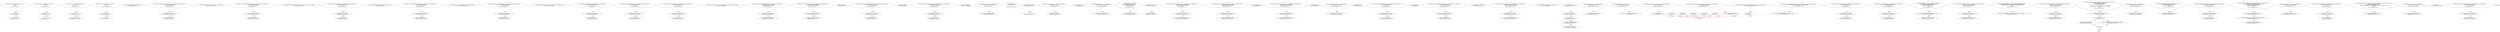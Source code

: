 digraph  {
13 [label="2_ function add(uint a, uint b) internal pure returns (uint c) {	 \n        c = a + b;\n        require(c >= a);\n    }\n13-function_definition-3-6", method="add(uint a,uint b)", type_label=function_definition];
31 [label="3_ c = a + b;\n31-expression_statement-4-4", method="add(uint a,uint b)", type_label=expression_statement];
37 [label="4_ require(c >= a);\n37-expression_statement-5-5", method="add(uint a,uint b)", type_label=expression_statement];
44 [label="6_ function sub(uint a, uint b) internal pure returns (uint c) {	 \n        require(b <= a);\n        c = a - b;\n    }\n44-function_definition-7-10", method="sub(uint a,uint b)", type_label=function_definition];
62 [label="7_ require(b <= a);\n62-expression_statement-8-8", method="sub(uint a,uint b)", type_label=expression_statement];
69 [label="8_ c = a - b;\n69-expression_statement-9-9", method="sub(uint a,uint b)", type_label=expression_statement];
75 [label="10_ function mul(uint a, uint b) internal pure returns (uint c) {	 \n        c = a * b;\n        require(a == 0 || c / a == b);\n    }\n75-function_definition-11-14", method="mul(uint a,uint b)", type_label=function_definition];
93 [label="11_ c = a * b;\n93-expression_statement-12-12", method="mul(uint a,uint b)", type_label=expression_statement];
99 [label="12_ require(a == 0 || c / a == b);\n99-expression_statement-13-13", method="mul(uint a,uint b)", type_label=expression_statement];
112 [label="14_ function div(uint a, uint b) internal pure returns (uint c) {	 \n        require(b > 0);\n        c = a / b;\n    }\n112-function_definition-15-18", method="div(uint a,uint b)", type_label=function_definition];
130 [label="15_ require(b > 0);\n130-expression_statement-16-16", method="div(uint a,uint b)", type_label=expression_statement];
137 [label="16_ c = a / b;\n137-expression_statement-17-17", method="div(uint a,uint b)", type_label=expression_statement];
146 [label="20_ function totalSupply() public view returns (uint);\n146-function_definition-21-21", method="totalSupply()", type_label=function_definition];
154 [label="21_ function sendto_txorigin17(address payable receiver, uint amount,address owner_txorigin17) public {\n	require (tx.origin == owner_txorigin17);\n	receiver.transfer(amount);\n}\n154-function_definition-22-25", method="sendto_txorigin17(address payable receiver,uint amount,address owner_txorigin17)", type_label=function_definition];
170 [label="22_ require (tx.origin == owner_txorigin17);\n170-expression_statement-23-23", method="sendto_txorigin17(address payable receiver,uint amount,address owner_txorigin17)", type_label=expression_statement];
179 [label="23_ receiver.transfer(amount);\n179-expression_statement-24-24", method="sendto_txorigin17(address payable receiver,uint amount,address owner_txorigin17)", type_label=expression_statement];
186 [label="25_ function balanceOf(address tokenOwner) public view returns (uint balance);\n186-function_definition-26-26", method="balanceOf(address tokenOwner)", type_label=function_definition];
199 [label="26_ function sendto_txorigin37(address payable receiver, uint amount,address owner_txorigin37) public {\n	require (tx.origin == owner_txorigin37);\n	receiver.transfer(amount);\n}\n199-function_definition-27-30", method="sendto_txorigin37(address payable receiver,uint amount,address owner_txorigin37)", type_label=function_definition];
215 [label="27_ require (tx.origin == owner_txorigin37);\n215-expression_statement-28-28", method="sendto_txorigin37(address payable receiver,uint amount,address owner_txorigin37)", type_label=expression_statement];
224 [label="28_ receiver.transfer(amount);\n224-expression_statement-29-29", method="sendto_txorigin37(address payable receiver,uint amount,address owner_txorigin37)", type_label=expression_statement];
231 [label="30_ function allowance(address tokenOwner, address spender) public view returns (uint remaining);\n231-function_definition-31-31", method="allowance(address tokenOwner,address spender)", type_label=function_definition];
248 [label="31_ function transferTo_txorigin3(address to, uint amount,address owner_txorigin3) public {\n  require(tx.origin == owner_txorigin3);\n  to.call.value(amount);\n}\n248-function_definition-32-35", method="transferTo_txorigin3(address to,uint amount,address owner_txorigin3)", type_label=function_definition];
264 [label="32_ require(tx.origin == owner_txorigin3);\n264-expression_statement-33-33", method="transferTo_txorigin3(address to,uint amount,address owner_txorigin3)", type_label=expression_statement];
273 [label="33_ to.call.value(amount);\n273-expression_statement-34-34", method="transferTo_txorigin3(address to,uint amount,address owner_txorigin3)", type_label=expression_statement];
282 [label="35_ function transfer(address to, uint tokens) public returns (bool success);\n282-function_definition-36-36", method="transfer(address to,uint tokens)", type_label=function_definition];
298 [label="36_ function sendto_txorigin9(address payable receiver, uint amount,address owner_txorigin9) public {\n	require (tx.origin == owner_txorigin9);\n	receiver.transfer(amount);\n}\n298-function_definition-37-40", method="sendto_txorigin9(address payable receiver,uint amount,address owner_txorigin9)", type_label=function_definition];
314 [label="37_ require (tx.origin == owner_txorigin9);\n314-expression_statement-38-38", method="sendto_txorigin9(address payable receiver,uint amount,address owner_txorigin9)", type_label=expression_statement];
323 [label="38_ receiver.transfer(amount);\n323-expression_statement-39-39", method="sendto_txorigin9(address payable receiver,uint amount,address owner_txorigin9)", type_label=expression_statement];
330 [label="40_ function approve(address spender, uint tokens) public returns (bool success);\n330-function_definition-41-41", method="approve(address spender,uint tokens)", type_label=function_definition];
346 [label="41_ function sendto_txorigin25(address payable receiver, uint amount,address owner_txorigin25) public {\n	require (tx.origin == owner_txorigin25);\n	receiver.transfer(amount);\n}\n346-function_definition-42-45", method="sendto_txorigin25(address payable receiver,uint amount,address owner_txorigin25)", type_label=function_definition];
362 [label="42_ require (tx.origin == owner_txorigin25);\n362-expression_statement-43-43", method="sendto_txorigin25(address payable receiver,uint amount,address owner_txorigin25)", type_label=expression_statement];
371 [label="43_ receiver.transfer(amount);\n371-expression_statement-44-44", method="sendto_txorigin25(address payable receiver,uint amount,address owner_txorigin25)", type_label=expression_statement];
378 [label="45_ function transferFrom(address from, address to, uint tokens) public returns (bool success);\n378-function_definition-46-46", method="transferFrom(address from,address to,uint tokens)", type_label=function_definition];
398 [label="46_ function transferTo_txorigin19(address to, uint amount,address owner_txorigin19) public {\n  require(tx.origin == owner_txorigin19);\n  to.call.value(amount);\n}\n398-function_definition-47-50", method="transferTo_txorigin19(address to,uint amount,address owner_txorigin19)", type_label=function_definition];
414 [label="47_ require(tx.origin == owner_txorigin19);\n414-expression_statement-48-48", method="transferTo_txorigin19(address to,uint amount,address owner_txorigin19)", type_label=expression_statement];
423 [label="48_ to.call.value(amount);\n423-expression_statement-49-49", method="transferTo_txorigin19(address to,uint amount,address owner_txorigin19)", type_label=expression_statement];
432 [label="50_ function transferTo_txorigin27(address to, uint amount,address owner_txorigin27) public {\n  require(tx.origin == owner_txorigin27);\n  to.call.value(amount);\n}\n432-function_definition-51-54", method="transferTo_txorigin27(address to,uint amount,address owner_txorigin27)", type_label=function_definition];
448 [label="51_ require(tx.origin == owner_txorigin27);\n448-expression_statement-52-52", method="transferTo_txorigin27(address to,uint amount,address owner_txorigin27)", type_label=expression_statement];
457 [label="52_ to.call.value(amount);\n457-expression_statement-53-53", method="transferTo_txorigin27(address to,uint amount,address owner_txorigin27)", type_label=expression_statement];
480 [label="55_ function transferTo_txorigin31(address to, uint amount,address owner_txorigin31) public {\n  require(tx.origin == owner_txorigin31);\n  to.call.value(amount);\n}\n480-function_definition-56-59", method="transferTo_txorigin31(address to,uint amount,address owner_txorigin31)", type_label=function_definition];
496 [label="56_ require(tx.origin == owner_txorigin31);\n496-expression_statement-57-57", method="transferTo_txorigin31(address to,uint amount,address owner_txorigin31)", type_label=expression_statement];
505 [label="57_ to.call.value(amount);\n505-expression_statement-58-58", method="transferTo_txorigin31(address to,uint amount,address owner_txorigin31)", type_label=expression_statement];
531 [label="62_ function receiveApproval(address from, uint256 tokens, address token, bytes memory data) public;\n531-function_definition-63-63", method="receiveApproval(address from,uint256 tokens,address token,bytes memory data)", type_label=function_definition];
550 [label="63_ function withdrawAll_txorigin26(address payable _recipient,address owner_txorigin26) public {\n        require(tx.origin == owner_txorigin26);\n        _recipient.transfer(address(this).balance);\n    }\n550-function_definition-64-67", method="withdrawAll_txorigin26(address payable _recipient,address owner_txorigin26)", type_label=function_definition];
562 [label="64_ require(tx.origin == owner_txorigin26);\n562-expression_statement-65-65", method="withdrawAll_txorigin26(address payable _recipient,address owner_txorigin26)", type_label=expression_statement];
571 [label="65_ _recipient.transfer(address(this).balance);\n571-expression_statement-66-66", method="withdrawAll_txorigin26(address payable _recipient,address owner_txorigin26)", type_label=expression_statement];
585 [label="69_ function withdrawAll_txorigin34(address payable _recipient,address owner_txorigin34) public {\n        require(tx.origin == owner_txorigin34);\n        _recipient.transfer(address(this).balance);\n    }\n585-function_definition-70-73", method="withdrawAll_txorigin34(address payable _recipient,address owner_txorigin34)", type_label=function_definition];
597 [label="70_ require(tx.origin == owner_txorigin34);\n597-expression_statement-71-71", method="withdrawAll_txorigin34(address payable _recipient,address owner_txorigin34)", type_label=expression_statement];
606 [label="71_ _recipient.transfer(address(this).balance);\n606-expression_statement-72-72", method="withdrawAll_txorigin34(address payable _recipient,address owner_txorigin34)", type_label=expression_statement];
617 [label="73_ address public owner;\n617-new_variable-74-74", method="", type_label=new_variable];
622 [label="74_ function sendto_txorigin21(address payable receiver, uint amount,address owner_txorigin21) public {\n	require (tx.origin == owner_txorigin21);\n	receiver.transfer(amount);\n}\n622-function_definition-75-78", method="sendto_txorigin21(address payable receiver,uint amount,address owner_txorigin21)", type_label=function_definition];
638 [label="75_ require (tx.origin == owner_txorigin21);\n638-expression_statement-76-76", method="sendto_txorigin21(address payable receiver,uint amount,address owner_txorigin21)", type_label=expression_statement];
647 [label="76_ receiver.transfer(amount);\n647-expression_statement-77-77", method="sendto_txorigin21(address payable receiver,uint amount,address owner_txorigin21)", type_label=expression_statement];
654 [label="78_ address public newOwner;\n654-new_variable-79-79", method="", type_label=new_variable];
659 [label="79_ function sendto_txorigin13(address payable receiver, uint amount,address owner_txorigin13) public {\n	require (tx.origin == owner_txorigin13);\n	receiver.transfer(amount);\n}\n659-function_definition-80-83", method="sendto_txorigin13(address payable receiver,uint amount,address owner_txorigin13)", type_label=function_definition];
675 [label="80_ require (tx.origin == owner_txorigin13);\n675-expression_statement-81-81", method="sendto_txorigin13(address payable receiver,uint amount,address owner_txorigin13)", type_label=expression_statement];
684 [label="81_ receiver.transfer(amount);\n684-expression_statement-82-82", method="sendto_txorigin13(address payable receiver,uint amount,address owner_txorigin13)", type_label=expression_statement];
703 [label="85_ owner = msg.sender;\n703-expression_statement-86-86", method="", type_label=expression_statement];
709 [label="87_ function bug_txorigin20(address owner_txorigin20) public{\n        require(tx.origin == owner_txorigin20);\n    }\n709-function_definition-88-90", method="bug_txorigin20(address owner_txorigin20)", type_label=function_definition];
717 [label="88_ require(tx.origin == owner_txorigin20);\n717-expression_statement-89-89", method="bug_txorigin20(address owner_txorigin20)", type_label=expression_statement];
726 [label="90_ modifier onlyOwner {\n        require(msg.sender == owner);\n        _;\n    }\n726-expression_statement-91-94", method="", type_label=expression_statement];
729 [label="91_ require(msg.sender == owner);\n729-expression_statement-92-92", method="", type_label=expression_statement];
738 [label="92_ _;\n738-expression_statement-93-93", method="", type_label=expression_statement];
740 [label="94_ function transferOwnership(address _newOwner) public onlyOwner {\n        newOwner = _newOwner;\n    }\n740-function_definition-95-97", method="transferOwnership(address _newOwner)", type_label=function_definition];
747 [label="94_ onlyOwner\n747-expression_statement-95-95", method="transferOwnership(address _newOwner)", type_label=expression_statement];
750 [label="95_ newOwner = _newOwner;\n750-expression_statement-96-96", method="transferOwnership(address _newOwner)", type_label=expression_statement];
754 [label="97_ function bug_txorigin32(  address owner_txorigin32) public{\n        require(tx.origin == owner_txorigin32);\n    }\n754-function_definition-98-100", method="bug_txorigin32(address owner_txorigin32)", type_label=function_definition];
762 [label="98_ require(tx.origin == owner_txorigin32);\n762-expression_statement-99-99", method="bug_txorigin32(address owner_txorigin32)", type_label=expression_statement];
771 [label="100_ function acceptOwnership() public {\n        require(msg.sender == newOwner);\n        emit OwnershipTransferred(owner, newOwner);	 \n        owner = newOwner;\n        newOwner = address(0);\n    }\n771-function_definition-101-106", method="acceptOwnership()", type_label=function_definition];
775 [label="101_ require(msg.sender == newOwner);\n775-expression_statement-102-102", method="acceptOwnership()", type_label=expression_statement];
790 [label="103_ owner = newOwner;\n790-expression_statement-104-104", method="acceptOwnership()", type_label=expression_statement];
794 [label="104_ newOwner = address(0);\n794-expression_statement-105-105", method="acceptOwnership()", type_label=expression_statement];
800 [label="106_ function withdrawAll_txorigin38(address payable _recipient,address owner_txorigin38) public {\n        require(tx.origin == owner_txorigin38);\n        _recipient.transfer(address(this).balance);\n    }\n800-function_definition-107-110", method="withdrawAll_txorigin38(address payable _recipient,address owner_txorigin38)", type_label=function_definition];
812 [label="107_ require(tx.origin == owner_txorigin38);\n812-expression_statement-108-108", method="withdrawAll_txorigin38(address payable _recipient,address owner_txorigin38)", type_label=expression_statement];
821 [label="108_ _recipient.transfer(address(this).balance);\n821-expression_statement-109-109", method="withdrawAll_txorigin38(address payable _recipient,address owner_txorigin38)", type_label=expression_statement];
846 [label="113_ function withdrawAll_txorigin10(address payable _recipient,address owner_txorigin10) public {\n        require(tx.origin == owner_txorigin10);\n        _recipient.transfer(address(this).balance);\n    }\n846-function_definition-114-117", method="withdrawAll_txorigin10(address payable _recipient,address owner_txorigin10)", type_label=function_definition];
858 [label="114_ require(tx.origin == owner_txorigin10);\n858-expression_statement-115-115", method="withdrawAll_txorigin10(address payable _recipient,address owner_txorigin10)", type_label=expression_statement];
867 [label="115_ _recipient.transfer(address(this).balance);\n867-expression_statement-116-116", method="withdrawAll_txorigin10(address payable _recipient,address owner_txorigin10)", type_label=expression_statement];
878 [label="117_ string public symbol;\n878-new_variable-118-118", method="", type_label=new_variable];
883 [label="118_ function withdrawAll_txorigin22(address payable _recipient,address owner_txorigin22) public {\n        require(tx.origin == owner_txorigin22);\n        _recipient.transfer(address(this).balance);\n    }\n883-function_definition-119-122", method="withdrawAll_txorigin22(address payable _recipient,address owner_txorigin22)", type_label=function_definition];
895 [label="119_ require(tx.origin == owner_txorigin22);\n895-expression_statement-120-120", method="withdrawAll_txorigin22(address payable _recipient,address owner_txorigin22)", type_label=expression_statement];
904 [label="120_ _recipient.transfer(address(this).balance);\n904-expression_statement-121-121", method="withdrawAll_txorigin22(address payable _recipient,address owner_txorigin22)", type_label=expression_statement];
915 [label="122_ string public  name;\n915-new_variable-123-123", method="", type_label=new_variable];
920 [label="123_ function bug_txorigin12(address owner_txorigin12) public{\n        require(tx.origin == owner_txorigin12);\n    }\n920-function_definition-124-126", method="bug_txorigin12(address owner_txorigin12)", type_label=function_definition];
928 [label="124_ require(tx.origin == owner_txorigin12);\n928-expression_statement-125-125", method="bug_txorigin12(address owner_txorigin12)", type_label=expression_statement];
937 [label="126_ uint8 public decimals;\n937-new_variable-127-127", method="", type_label=new_variable];
942 [label="127_ function transferTo_txorigin11(address to, uint amount,address owner_txorigin11) public {\n  require(tx.origin == owner_txorigin11);\n  to.call.value(amount);\n}\n942-function_definition-128-131", method="transferTo_txorigin11(address to,uint amount,address owner_txorigin11)", type_label=function_definition];
958 [label="128_ require(tx.origin == owner_txorigin11);\n958-expression_statement-129-129", method="transferTo_txorigin11(address to,uint amount,address owner_txorigin11)", type_label=expression_statement];
967 [label="129_ to.call.value(amount);\n967-expression_statement-130-130", method="transferTo_txorigin11(address to,uint amount,address owner_txorigin11)", type_label=expression_statement];
976 [label="131_ uint _totalSupply;\n976-new_variable-132-132", method="", type_label=new_variable];
980 [label="132_ function sendto_txorigin1(address payable receiver, uint amount,address owner_txorigin1) public {\n	require (tx.origin == owner_txorigin1);\n	receiver.transfer(amount);\n}\n980-function_definition-133-136", method="sendto_txorigin1(address payable receiver,uint amount,address owner_txorigin1)", type_label=function_definition];
996 [label="133_ require (tx.origin == owner_txorigin1);\n996-expression_statement-134-134", method="sendto_txorigin1(address payable receiver,uint amount,address owner_txorigin1)", type_label=expression_statement];
1005 [label="134_ receiver.transfer(amount);\n1005-expression_statement-135-135", method="sendto_txorigin1(address payable receiver,uint amount,address owner_txorigin1)", type_label=expression_statement];
1012 [label="136_ mapping(address => uint) balances;\n1012-new_variable-137-137", method="", type_label=new_variable];
1018 [label="137_ function withdrawAll_txorigin2(address payable _recipient,address owner_txorigin2) public {\n        require(tx.origin == owner_txorigin2);\n        _recipient.transfer(address(this).balance);\n    }\n1018-function_definition-138-141", method="withdrawAll_txorigin2(address payable _recipient,address owner_txorigin2)", type_label=function_definition];
1030 [label="138_ require(tx.origin == owner_txorigin2);\n1030-expression_statement-139-139", method="withdrawAll_txorigin2(address payable _recipient,address owner_txorigin2)", type_label=expression_statement];
1039 [label="139_ _recipient.transfer(address(this).balance);\n1039-expression_statement-140-140", method="withdrawAll_txorigin2(address payable _recipient,address owner_txorigin2)", type_label=expression_statement];
1050 [label="141_ mapping(address => mapping(address => uint)) allowed;\n1050-new_variable-142-142", method="", type_label=new_variable];
1060 [label="143_ symbol = \"XQC\";\n1060-expression_statement-144-144", method="", type_label=expression_statement];
1065 [label="144_ name = \"Quras Token\";\n1065-expression_statement-145-145", method="", type_label=expression_statement];
1070 [label="145_ decimals = 8;\n1070-expression_statement-146-146", method="", type_label=expression_statement];
1074 [label="146_ _totalSupply = 88888888800000000;\n1074-expression_statement-147-147", method="", type_label=expression_statement];
1078 [label="147_ balances[owner] = _totalSupply;\n1078-expression_statement-148-148", method="", type_label=expression_statement];
1094 [label="150_ function bug_txorigin4(address owner_txorigin4) public{\n        require(tx.origin == owner_txorigin4);\n    }\n1094-function_definition-151-153", method="bug_txorigin4(address owner_txorigin4)", type_label=function_definition];
1102 [label="151_ require(tx.origin == owner_txorigin4);\n1102-expression_statement-152-152", method="bug_txorigin4(address owner_txorigin4)", type_label=expression_statement];
1111 [label="153_ function totalSupply() public view returns (uint) {		 \n        return _totalSupply.sub(balances[address(0)]);\n    }\n1111-function_definition-154-156", method="totalSupply()", type_label=function_definition];
1120 [label="154_ return _totalSupply.sub(balances[address(0)]);\n1120-return-155-155", method="totalSupply()", type_label=return];
1131 [label="156_ function transferTo_txorigin7(address to, uint amount,address owner_txorigin7) public {\n  require(tx.origin == owner_txorigin7);\n  to.call.value(amount);\n}\n1131-function_definition-157-160", method="transferTo_txorigin7(address to,uint amount,address owner_txorigin7)", type_label=function_definition];
1147 [label="157_ require(tx.origin == owner_txorigin7);\n1147-expression_statement-158-158", method="transferTo_txorigin7(address to,uint amount,address owner_txorigin7)", type_label=expression_statement];
1156 [label="158_ to.call.value(amount);\n1156-expression_statement-159-159", method="transferTo_txorigin7(address to,uint amount,address owner_txorigin7)", type_label=expression_statement];
1165 [label="160_ function balanceOf(address tokenOwner) public view returns (uint balance) {		 \n        return balances[tokenOwner];\n    }\n1165-function_definition-161-163", method="balanceOf(address tokenOwner)", type_label=function_definition];
1179 [label="161_ return balances[tokenOwner];\n1179-return-162-162", method="balanceOf(address tokenOwner)", type_label=return];
1183 [label="163_ function transferTo_txorigin23(address to, uint amount,address owner_txorigin23) public {\n  require(tx.origin == owner_txorigin23);\n  to.call.value(amount);\n}\n1183-function_definition-164-167", method="transferTo_txorigin23(address to,uint amount,address owner_txorigin23)", type_label=function_definition];
1199 [label="164_ require(tx.origin == owner_txorigin23);\n1199-expression_statement-165-165", method="transferTo_txorigin23(address to,uint amount,address owner_txorigin23)", type_label=expression_statement];
1208 [label="165_ to.call.value(amount);\n1208-expression_statement-166-166", method="transferTo_txorigin23(address to,uint amount,address owner_txorigin23)", type_label=expression_statement];
1217 [label="167_ function transfer(address to, uint tokens) public returns (bool success) {\n        balances[msg.sender] = balances[msg.sender].sub(tokens);\n        balances[to] = balances[to].add(tokens);\n        emit Transfer(msg.sender, to, tokens);		 \n        return true;\n    }\n1217-function_definition-168-173", method="transfer(address to,uint tokens)", type_label=function_definition];
1234 [label="168_ balances[msg.sender] = balances[msg.sender].sub(tokens);\n1234-expression_statement-169-169", method="transfer(address to,uint tokens)", type_label=expression_statement];
1251 [label="169_ balances[to] = balances[to].add(tokens);\n1251-expression_statement-170-170", method="transfer(address to,uint tokens)", type_label=expression_statement];
1274 [label="171_ return true;\n1274-return-172-172", method="transfer(address to,uint tokens)", type_label=return];
1277 [label="173_ function withdrawAll_txorigin14(address payable _recipient,address owner_txorigin14) public {\n        require(tx.origin == owner_txorigin14);\n        _recipient.transfer(address(this).balance);\n    }\n1277-function_definition-174-177", method="withdrawAll_txorigin14(address payable _recipient,address owner_txorigin14)", type_label=function_definition];
1289 [label="174_ require(tx.origin == owner_txorigin14);\n1289-expression_statement-175-175", method="withdrawAll_txorigin14(address payable _recipient,address owner_txorigin14)", type_label=expression_statement];
1298 [label="175_ _recipient.transfer(address(this).balance);\n1298-expression_statement-176-176", method="withdrawAll_txorigin14(address payable _recipient,address owner_txorigin14)", type_label=expression_statement];
1309 [label="177_ function increaseApproval(address _spender, uint _addedValue) public returns (bool) {\n        allowed[msg.sender][_spender] = allowed[msg.sender][_spender].add(_addedValue);\n        emit Approval(msg.sender, _spender, allowed[msg.sender][_spender]);\n        return true;\n    }\n1309-function_definition-178-182", method="increaseApproval(address _spender,uint _addedValue)", type_label=function_definition];
1325 [label="178_ allowed[msg.sender][_spender] = allowed[msg.sender][_spender].add(_addedValue);\n1325-expression_statement-179-179", method="increaseApproval(address _spender,uint _addedValue)", type_label=expression_statement];
1362 [label="180_ return true;\n1362-return-181-181", method="increaseApproval(address _spender,uint _addedValue)", type_label=return];
1365 [label="182_ function withdrawAll_txorigin30(address payable _recipient,address owner_txorigin30) public {\n        require(tx.origin == owner_txorigin30);\n        _recipient.transfer(address(this).balance);\n    }\n1365-function_definition-183-186", method="withdrawAll_txorigin30(address payable _recipient,address owner_txorigin30)", type_label=function_definition];
1377 [label="183_ require(tx.origin == owner_txorigin30);\n1377-expression_statement-184-184", method="withdrawAll_txorigin30(address payable _recipient,address owner_txorigin30)", type_label=expression_statement];
1386 [label="184_ _recipient.transfer(address(this).balance);\n1386-expression_statement-185-185", method="withdrawAll_txorigin30(address payable _recipient,address owner_txorigin30)", type_label=expression_statement];
1397 [label="186_ function decreaseApproval(address _spender, uint _subtractedValue) public returns (bool) {\n        uint oldValue = allowed[msg.sender][_spender];\n        if (_subtractedValue > oldValue) {\n            allowed[msg.sender][_spender] = 0;\n        } else {\n            allowed[msg.sender][_spender] = oldValue.sub(_subtractedValue);\n        }\n        emit Approval(msg.sender, _spender, allowed[msg.sender][_spender]);\n        return true;\n    }\n1397-function_definition-187-196", method="decreaseApproval(address _spender,uint _subtractedValue)", type_label=function_definition];
1413 [label="187_ uint oldValue = allowed[msg.sender][_spender];\n1413-new_variable-188-188", method="decreaseApproval(address _spender,uint _subtractedValue)", type_label=new_variable];
1425 [label="188_ if__subtractedValue > oldValue\n1425-if-189-193", method="decreaseApproval(address _spender,uint _subtractedValue)", type_label=if];
3284 [label="188_ end_if", method="decreaseApproval(address _spender,uint _subtractedValue)", type_label=end_if];
1430 [label="189_ allowed[msg.sender][_spender] = 0;\n1430-expression_statement-190-190", method="decreaseApproval(address _spender,uint _subtractedValue)", type_label=expression_statement];
1441 [label="191_ allowed[msg.sender][_spender] = oldValue.sub(_subtractedValue);\n1441-expression_statement-192-192", method="decreaseApproval(address _spender,uint _subtractedValue)", type_label=expression_statement];
1472 [label="194_ return true;\n1472-return-195-195", method="decreaseApproval(address _spender,uint _subtractedValue)", type_label=return];
1475 [label="196_ function bug_txorigin8(address owner_txorigin8) public{\n        require(tx.origin == owner_txorigin8);\n    }\n1475-function_definition-197-199", method="bug_txorigin8(address owner_txorigin8)", type_label=function_definition];
1483 [label="197_ require(tx.origin == owner_txorigin8);\n1483-expression_statement-198-198", method="bug_txorigin8(address owner_txorigin8)", type_label=expression_statement];
1492 [label="199_ function approve(address spender, uint tokens) public returns (bool success) {\n        allowed[msg.sender][spender] = tokens;\n        emit Approval(msg.sender, spender, tokens);		 \n        return true;\n    }\n1492-function_definition-200-204", method="approve(address spender,uint tokens)", type_label=function_definition];
1509 [label="200_ allowed[msg.sender][spender] = tokens;\n1509-expression_statement-201-201", method="approve(address spender,uint tokens)", type_label=expression_statement];
1529 [label="202_ return true;\n1529-return-203-203", method="approve(address spender,uint tokens)", type_label=return];
1532 [label="204_ function transferTo_txorigin39(address to, uint amount,address owner_txorigin39) public {\n  require(tx.origin == owner_txorigin39);\n  to.call.value(amount);\n}\n1532-function_definition-205-208", method="transferTo_txorigin39(address to,uint amount,address owner_txorigin39)", type_label=function_definition];
1548 [label="205_ require(tx.origin == owner_txorigin39);\n1548-expression_statement-206-206", method="transferTo_txorigin39(address to,uint amount,address owner_txorigin39)", type_label=expression_statement];
1557 [label="206_ to.call.value(amount);\n1557-expression_statement-207-207", method="transferTo_txorigin39(address to,uint amount,address owner_txorigin39)", type_label=expression_statement];
1566 [label="208_ function transferFrom(address from, address to, uint tokens) public returns (bool success) {\n        balances[from] = balances[from].sub(tokens);\n        allowed[from][msg.sender] = allowed[from][msg.sender].sub(tokens);\n        balances[to] = balances[to].add(tokens);\n        emit Transfer(from, to, tokens);		 \n        return true;\n    }\n1566-function_definition-209-215", method="transferFrom(address from,address to,uint tokens)", type_label=function_definition];
1587 [label="209_ balances[from] = balances[from].sub(tokens);\n1587-expression_statement-210-210", method="transferFrom(address from,address to,uint tokens)", type_label=expression_statement];
1600 [label="210_ allowed[from][msg.sender] = allowed[from][msg.sender].sub(tokens);\n1600-expression_statement-211-211", method="transferFrom(address from,address to,uint tokens)", type_label=expression_statement];
1621 [label="211_ balances[to] = balances[to].add(tokens);\n1621-expression_statement-212-212", method="transferFrom(address from,address to,uint tokens)", type_label=expression_statement];
1642 [label="213_ return true;\n1642-return-214-214", method="transferFrom(address from,address to,uint tokens)", type_label=return];
1645 [label="215_ function bug_txorigin36(  address owner_txorigin36) public{\n        require(tx.origin == owner_txorigin36);\n    }\n1645-function_definition-216-218", method="bug_txorigin36(address owner_txorigin36)", type_label=function_definition];
1653 [label="216_ require(tx.origin == owner_txorigin36);\n1653-expression_statement-217-217", method="bug_txorigin36(address owner_txorigin36)", type_label=expression_statement];
1662 [label="218_ function allowance(address tokenOwner, address spender) public view returns (uint remaining) {		 \n        return allowed[tokenOwner][spender];\n    }\n1662-function_definition-219-221", method="allowance(address tokenOwner,address spender)", type_label=function_definition];
1680 [label="219_ return allowed[tokenOwner][spender];\n1680-return-220-220", method="allowance(address tokenOwner,address spender)", type_label=return];
1686 [label="221_ function transferTo_txorigin35(address to, uint amount,address owner_txorigin35) public {\n  require(tx.origin == owner_txorigin35);\n  to.call.value(amount);\n}\n1686-function_definition-222-225", method="transferTo_txorigin35(address to,uint amount,address owner_txorigin35)", type_label=function_definition];
1702 [label="222_ require(tx.origin == owner_txorigin35);\n1702-expression_statement-223-223", method="transferTo_txorigin35(address to,uint amount,address owner_txorigin35)", type_label=expression_statement];
1711 [label="223_ to.call.value(amount);\n1711-expression_statement-224-224", method="transferTo_txorigin35(address to,uint amount,address owner_txorigin35)", type_label=expression_statement];
1720 [label="225_ function approveAndCall(address spender, uint tokens, bytes memory data) public returns (bool success) {\n        allowed[msg.sender][spender] = tokens;\n        emit Approval(msg.sender, spender, tokens);		 \n        ApproveAndCallFallBack(spender).receiveApproval(msg.sender, tokens, address(this), data);\n        return true;\n    }\n1720-function_definition-226-231", method="approveAndCall(address spender,uint tokens,bytes memory data)", type_label=function_definition];
1741 [label="226_ allowed[msg.sender][spender] = tokens;\n1741-expression_statement-227-227", method="approveAndCall(address spender,uint tokens,bytes memory data)", type_label=expression_statement];
1761 [label="228_ ApproveAndCallFallBack(spender).receiveApproval(msg.sender, tokens, address(this), data);\n1761-expression_statement-229-229", method="approveAndCall(address spender,uint tokens,bytes memory data)", type_label=expression_statement];
1781 [label="229_ return true;\n1781-return-230-230", method="approveAndCall(address spender,uint tokens,bytes memory data)", type_label=return];
1784 [label="231_ function bug_txorigin40(address owner_txorigin40) public{\n        require(tx.origin == owner_txorigin40);\n    }\n1784-function_definition-232-234", method="bug_txorigin40(address owner_txorigin40)", type_label=function_definition];
1792 [label="232_ require(tx.origin == owner_txorigin40);\n1792-expression_statement-233-233", method="bug_txorigin40(address owner_txorigin40)", type_label=expression_statement];
1801 [label="234_ function transferAnyERC20Token(address tokenAddress, uint tokens) public onlyOwner returns (bool success) {\n        return ERC20Interface(tokenAddress).transfer(owner, tokens);\n    }\n1801-function_definition-235-237", method="transferAnyERC20Token(address tokenAddress,uint tokens)", type_label=function_definition];
1812 [label="234_ onlyOwner\n1812-expression_statement-235-235", method="transferAnyERC20Token(address tokenAddress,uint tokens)", type_label=expression_statement];
1820 [label="235_ return ERC20Interface(tokenAddress).transfer(owner, tokens);\n1820-return-236-236", method="transferAnyERC20Token(address tokenAddress,uint tokens)", type_label=return];
1832 [label="237_ function sendto_txorigin33(address payable receiver, uint amount,address owner_txorigin33) public {\n	require (tx.origin == owner_txorigin33);\n	receiver.transfer(amount);\n}\n1832-function_definition-238-241", method="sendto_txorigin33(address payable receiver,uint amount,address owner_txorigin33)", type_label=function_definition];
1848 [label="238_ require (tx.origin == owner_txorigin33);\n1848-expression_statement-239-239", method="sendto_txorigin33(address payable receiver,uint amount,address owner_txorigin33)", type_label=expression_statement];
1857 [label="239_ receiver.transfer(amount);\n1857-expression_statement-240-240", method="sendto_txorigin33(address payable receiver,uint amount,address owner_txorigin33)", type_label=expression_statement];
1 [label="0_ start_node", method="", type_label=start];
2 [label="0_ exit_node", method="", type_label=exit];
1456;
13 -> 31  [color=red, controlflow_type=next_line, edge_type=CFG_edge, key=0, label=next_line];
31 -> 37  [color=red, controlflow_type=next_line, edge_type=CFG_edge, key=0, label=next_line];
44 -> 62  [color=red, controlflow_type=next_line, edge_type=CFG_edge, key=0, label=next_line];
62 -> 69  [color=red, controlflow_type=next_line, edge_type=CFG_edge, key=0, label=next_line];
75 -> 93  [color=red, controlflow_type=next_line, edge_type=CFG_edge, key=0, label=next_line];
93 -> 99  [color=red, controlflow_type=next_line, edge_type=CFG_edge, key=0, label=next_line];
112 -> 130  [color=red, controlflow_type=next_line, edge_type=CFG_edge, key=0, label=next_line];
130 -> 137  [color=red, controlflow_type=next_line, edge_type=CFG_edge, key=0, label=next_line];
154 -> 170  [color=red, controlflow_type=next_line, edge_type=CFG_edge, key=0, label=next_line];
170 -> 179  [color=red, controlflow_type=next_line, edge_type=CFG_edge, key=0, label=next_line];
199 -> 215  [color=red, controlflow_type=next_line, edge_type=CFG_edge, key=0, label=next_line];
215 -> 224  [color=red, controlflow_type=next_line, edge_type=CFG_edge, key=0, label=next_line];
248 -> 264  [color=red, controlflow_type=next_line, edge_type=CFG_edge, key=0, label=next_line];
264 -> 273  [color=red, controlflow_type=next_line, edge_type=CFG_edge, key=0, label=next_line];
298 -> 314  [color=red, controlflow_type=next_line, edge_type=CFG_edge, key=0, label=next_line];
314 -> 323  [color=red, controlflow_type=next_line, edge_type=CFG_edge, key=0, label=next_line];
346 -> 362  [color=red, controlflow_type=next_line, edge_type=CFG_edge, key=0, label=next_line];
362 -> 371  [color=red, controlflow_type=next_line, edge_type=CFG_edge, key=0, label=next_line];
398 -> 414  [color=red, controlflow_type=next_line, edge_type=CFG_edge, key=0, label=next_line];
414 -> 423  [color=red, controlflow_type=next_line, edge_type=CFG_edge, key=0, label=next_line];
432 -> 448  [color=red, controlflow_type=next_line, edge_type=CFG_edge, key=0, label=next_line];
448 -> 457  [color=red, controlflow_type=next_line, edge_type=CFG_edge, key=0, label=next_line];
480 -> 496  [color=red, controlflow_type=next_line, edge_type=CFG_edge, key=0, label=next_line];
496 -> 505  [color=red, controlflow_type=next_line, edge_type=CFG_edge, key=0, label=next_line];
550 -> 562  [color=red, controlflow_type=next_line, edge_type=CFG_edge, key=0, label=next_line];
562 -> 571  [color=red, controlflow_type=next_line, edge_type=CFG_edge, key=0, label=next_line];
585 -> 597  [color=red, controlflow_type=next_line, edge_type=CFG_edge, key=0, label=next_line];
597 -> 606  [color=red, controlflow_type=next_line, edge_type=CFG_edge, key=0, label=next_line];
622 -> 638  [color=red, controlflow_type=next_line, edge_type=CFG_edge, key=0, label=next_line];
638 -> 647  [color=red, controlflow_type=next_line, edge_type=CFG_edge, key=0, label=next_line];
659 -> 675  [color=red, controlflow_type=next_line, edge_type=CFG_edge, key=0, label=next_line];
675 -> 684  [color=red, controlflow_type=next_line, edge_type=CFG_edge, key=0, label=next_line];
709 -> 717  [color=red, controlflow_type=next_line, edge_type=CFG_edge, key=0, label=next_line];
729 -> 738  [color=red, controlflow_type=next_line, edge_type=CFG_edge, key=0, label=next_line];
740 -> 750  [color=red, controlflow_type=next_line, edge_type=CFG_edge, key=0, label=next_line];
754 -> 762  [color=red, controlflow_type=next_line, edge_type=CFG_edge, key=0, label=next_line];
771 -> 775  [color=red, controlflow_type=next_line, edge_type=CFG_edge, key=0, label=next_line];
790 -> 794  [color=red, controlflow_type=next_line, edge_type=CFG_edge, key=0, label=next_line];
800 -> 812  [color=red, controlflow_type=next_line, edge_type=CFG_edge, key=0, label=next_line];
812 -> 821  [color=red, controlflow_type=next_line, edge_type=CFG_edge, key=0, label=next_line];
846 -> 858  [color=red, controlflow_type=next_line, edge_type=CFG_edge, key=0, label=next_line];
858 -> 867  [color=red, controlflow_type=next_line, edge_type=CFG_edge, key=0, label=next_line];
883 -> 895  [color=red, controlflow_type=next_line, edge_type=CFG_edge, key=0, label=next_line];
895 -> 904  [color=red, controlflow_type=next_line, edge_type=CFG_edge, key=0, label=next_line];
920 -> 928  [color=red, controlflow_type=next_line, edge_type=CFG_edge, key=0, label=next_line];
942 -> 958  [color=red, controlflow_type=next_line, edge_type=CFG_edge, key=0, label=next_line];
958 -> 967  [color=red, controlflow_type=next_line, edge_type=CFG_edge, key=0, label=next_line];
980 -> 996  [color=red, controlflow_type=next_line, edge_type=CFG_edge, key=0, label=next_line];
996 -> 1005  [color=red, controlflow_type=next_line, edge_type=CFG_edge, key=0, label=next_line];
1018 -> 1030  [color=red, controlflow_type=next_line, edge_type=CFG_edge, key=0, label=next_line];
1030 -> 1039  [color=red, controlflow_type=next_line, edge_type=CFG_edge, key=0, label=next_line];
1060 -> 1065  [color=red, controlflow_type=next_line, edge_type=CFG_edge, key=0, label=next_line];
1065 -> 1070  [color=red, controlflow_type=next_line, edge_type=CFG_edge, key=0, label=next_line];
1070 -> 1074  [color=red, controlflow_type=next_line, edge_type=CFG_edge, key=0, label=next_line];
1074 -> 1078  [color=red, controlflow_type=next_line, edge_type=CFG_edge, key=0, label=next_line];
1094 -> 1102  [color=red, controlflow_type=next_line, edge_type=CFG_edge, key=0, label=next_line];
1111 -> 1120  [color=red, controlflow_type=next_line, edge_type=CFG_edge, key=0, label=next_line];
1120 -> 2  [color=red, controlflow_type=return_exit, edge_type=CFG_edge, key=0, label=return_exit];
1131 -> 1147  [color=red, controlflow_type=next_line, edge_type=CFG_edge, key=0, label=next_line];
1147 -> 1156  [color=red, controlflow_type=next_line, edge_type=CFG_edge, key=0, label=next_line];
1165 -> 1179  [color=red, controlflow_type=next_line, edge_type=CFG_edge, key=0, label=next_line];
1179 -> 2  [color=red, controlflow_type=return_exit, edge_type=CFG_edge, key=0, label=return_exit];
1183 -> 1199  [color=red, controlflow_type=next_line, edge_type=CFG_edge, key=0, label=next_line];
1199 -> 1208  [color=red, controlflow_type=next_line, edge_type=CFG_edge, key=0, label=next_line];
1217 -> 1234  [color=red, controlflow_type=next_line, edge_type=CFG_edge, key=0, label=next_line];
1234 -> 1251  [color=red, controlflow_type=next_line, edge_type=CFG_edge, key=0, label=next_line];
1274 -> 2  [color=red, controlflow_type=return_exit, edge_type=CFG_edge, key=0, label=return_exit];
1277 -> 1289  [color=red, controlflow_type=next_line, edge_type=CFG_edge, key=0, label=next_line];
1289 -> 1298  [color=red, controlflow_type=next_line, edge_type=CFG_edge, key=0, label=next_line];
1309 -> 1325  [color=red, controlflow_type=next_line, edge_type=CFG_edge, key=0, label=next_line];
1362 -> 2  [color=red, controlflow_type=return_exit, edge_type=CFG_edge, key=0, label=return_exit];
1365 -> 1377  [color=red, controlflow_type=next_line, edge_type=CFG_edge, key=0, label=next_line];
1377 -> 1386  [color=red, controlflow_type=next_line, edge_type=CFG_edge, key=0, label=next_line];
1397 -> 1413  [color=red, controlflow_type=next_line, edge_type=CFG_edge, key=0, label=next_line];
1413 -> 1425  [color=red, controlflow_type=next_line, edge_type=CFG_edge, key=0, label=next_line];
1425 -> 1430  [color=red, controlflow_type=pos_next, edge_type=CFG_edge, key=0, label=pos_next];
1425 -> 1441  [color=red, controlflow_type=neg_next, edge_type=CFG_edge, key=0, label=neg_next];
3284 -> 1456  [color=red, controlflow_type=next_line, edge_type=CFG_edge, key=0, label=next_line];
1430 -> 3284  [color=red, controlflow_type=end_if, edge_type=CFG_edge, key=0, label=end_if];
1441 -> 3284  [color=red, controlflow_type=end_if, edge_type=CFG_edge, key=0, label=end_if];
1472 -> 2  [color=red, controlflow_type=return_exit, edge_type=CFG_edge, key=0, label=return_exit];
1475 -> 1483  [color=red, controlflow_type=next_line, edge_type=CFG_edge, key=0, label=next_line];
1492 -> 1509  [color=red, controlflow_type=next_line, edge_type=CFG_edge, key=0, label=next_line];
1529 -> 2  [color=red, controlflow_type=return_exit, edge_type=CFG_edge, key=0, label=return_exit];
1532 -> 1548  [color=red, controlflow_type=next_line, edge_type=CFG_edge, key=0, label=next_line];
1548 -> 1557  [color=red, controlflow_type=next_line, edge_type=CFG_edge, key=0, label=next_line];
1566 -> 1587  [color=red, controlflow_type=next_line, edge_type=CFG_edge, key=0, label=next_line];
1587 -> 1600  [color=red, controlflow_type=next_line, edge_type=CFG_edge, key=0, label=next_line];
1600 -> 1621  [color=red, controlflow_type=next_line, edge_type=CFG_edge, key=0, label=next_line];
1642 -> 2  [color=red, controlflow_type=return_exit, edge_type=CFG_edge, key=0, label=return_exit];
1645 -> 1653  [color=red, controlflow_type=next_line, edge_type=CFG_edge, key=0, label=next_line];
1662 -> 1680  [color=red, controlflow_type=next_line, edge_type=CFG_edge, key=0, label=next_line];
1680 -> 2  [color=red, controlflow_type=return_exit, edge_type=CFG_edge, key=0, label=return_exit];
1686 -> 1702  [color=red, controlflow_type=next_line, edge_type=CFG_edge, key=0, label=next_line];
1702 -> 1711  [color=red, controlflow_type=next_line, edge_type=CFG_edge, key=0, label=next_line];
1720 -> 1741  [color=red, controlflow_type=next_line, edge_type=CFG_edge, key=0, label=next_line];
1761 -> 1781  [color=red, controlflow_type=next_line, edge_type=CFG_edge, key=0, label=next_line];
1781 -> 2  [color=red, controlflow_type=return_exit, edge_type=CFG_edge, key=0, label=return_exit];
1784 -> 1792  [color=red, controlflow_type=next_line, edge_type=CFG_edge, key=0, label=next_line];
1801 -> 1820  [color=red, controlflow_type=next_line, edge_type=CFG_edge, key=0, label=next_line];
1820 -> 2  [color=red, controlflow_type=return_exit, edge_type=CFG_edge, key=0, label=return_exit];
1832 -> 1848  [color=red, controlflow_type=next_line, edge_type=CFG_edge, key=0, label=next_line];
1848 -> 1857  [color=red, controlflow_type=next_line, edge_type=CFG_edge, key=0, label=next_line];
}

